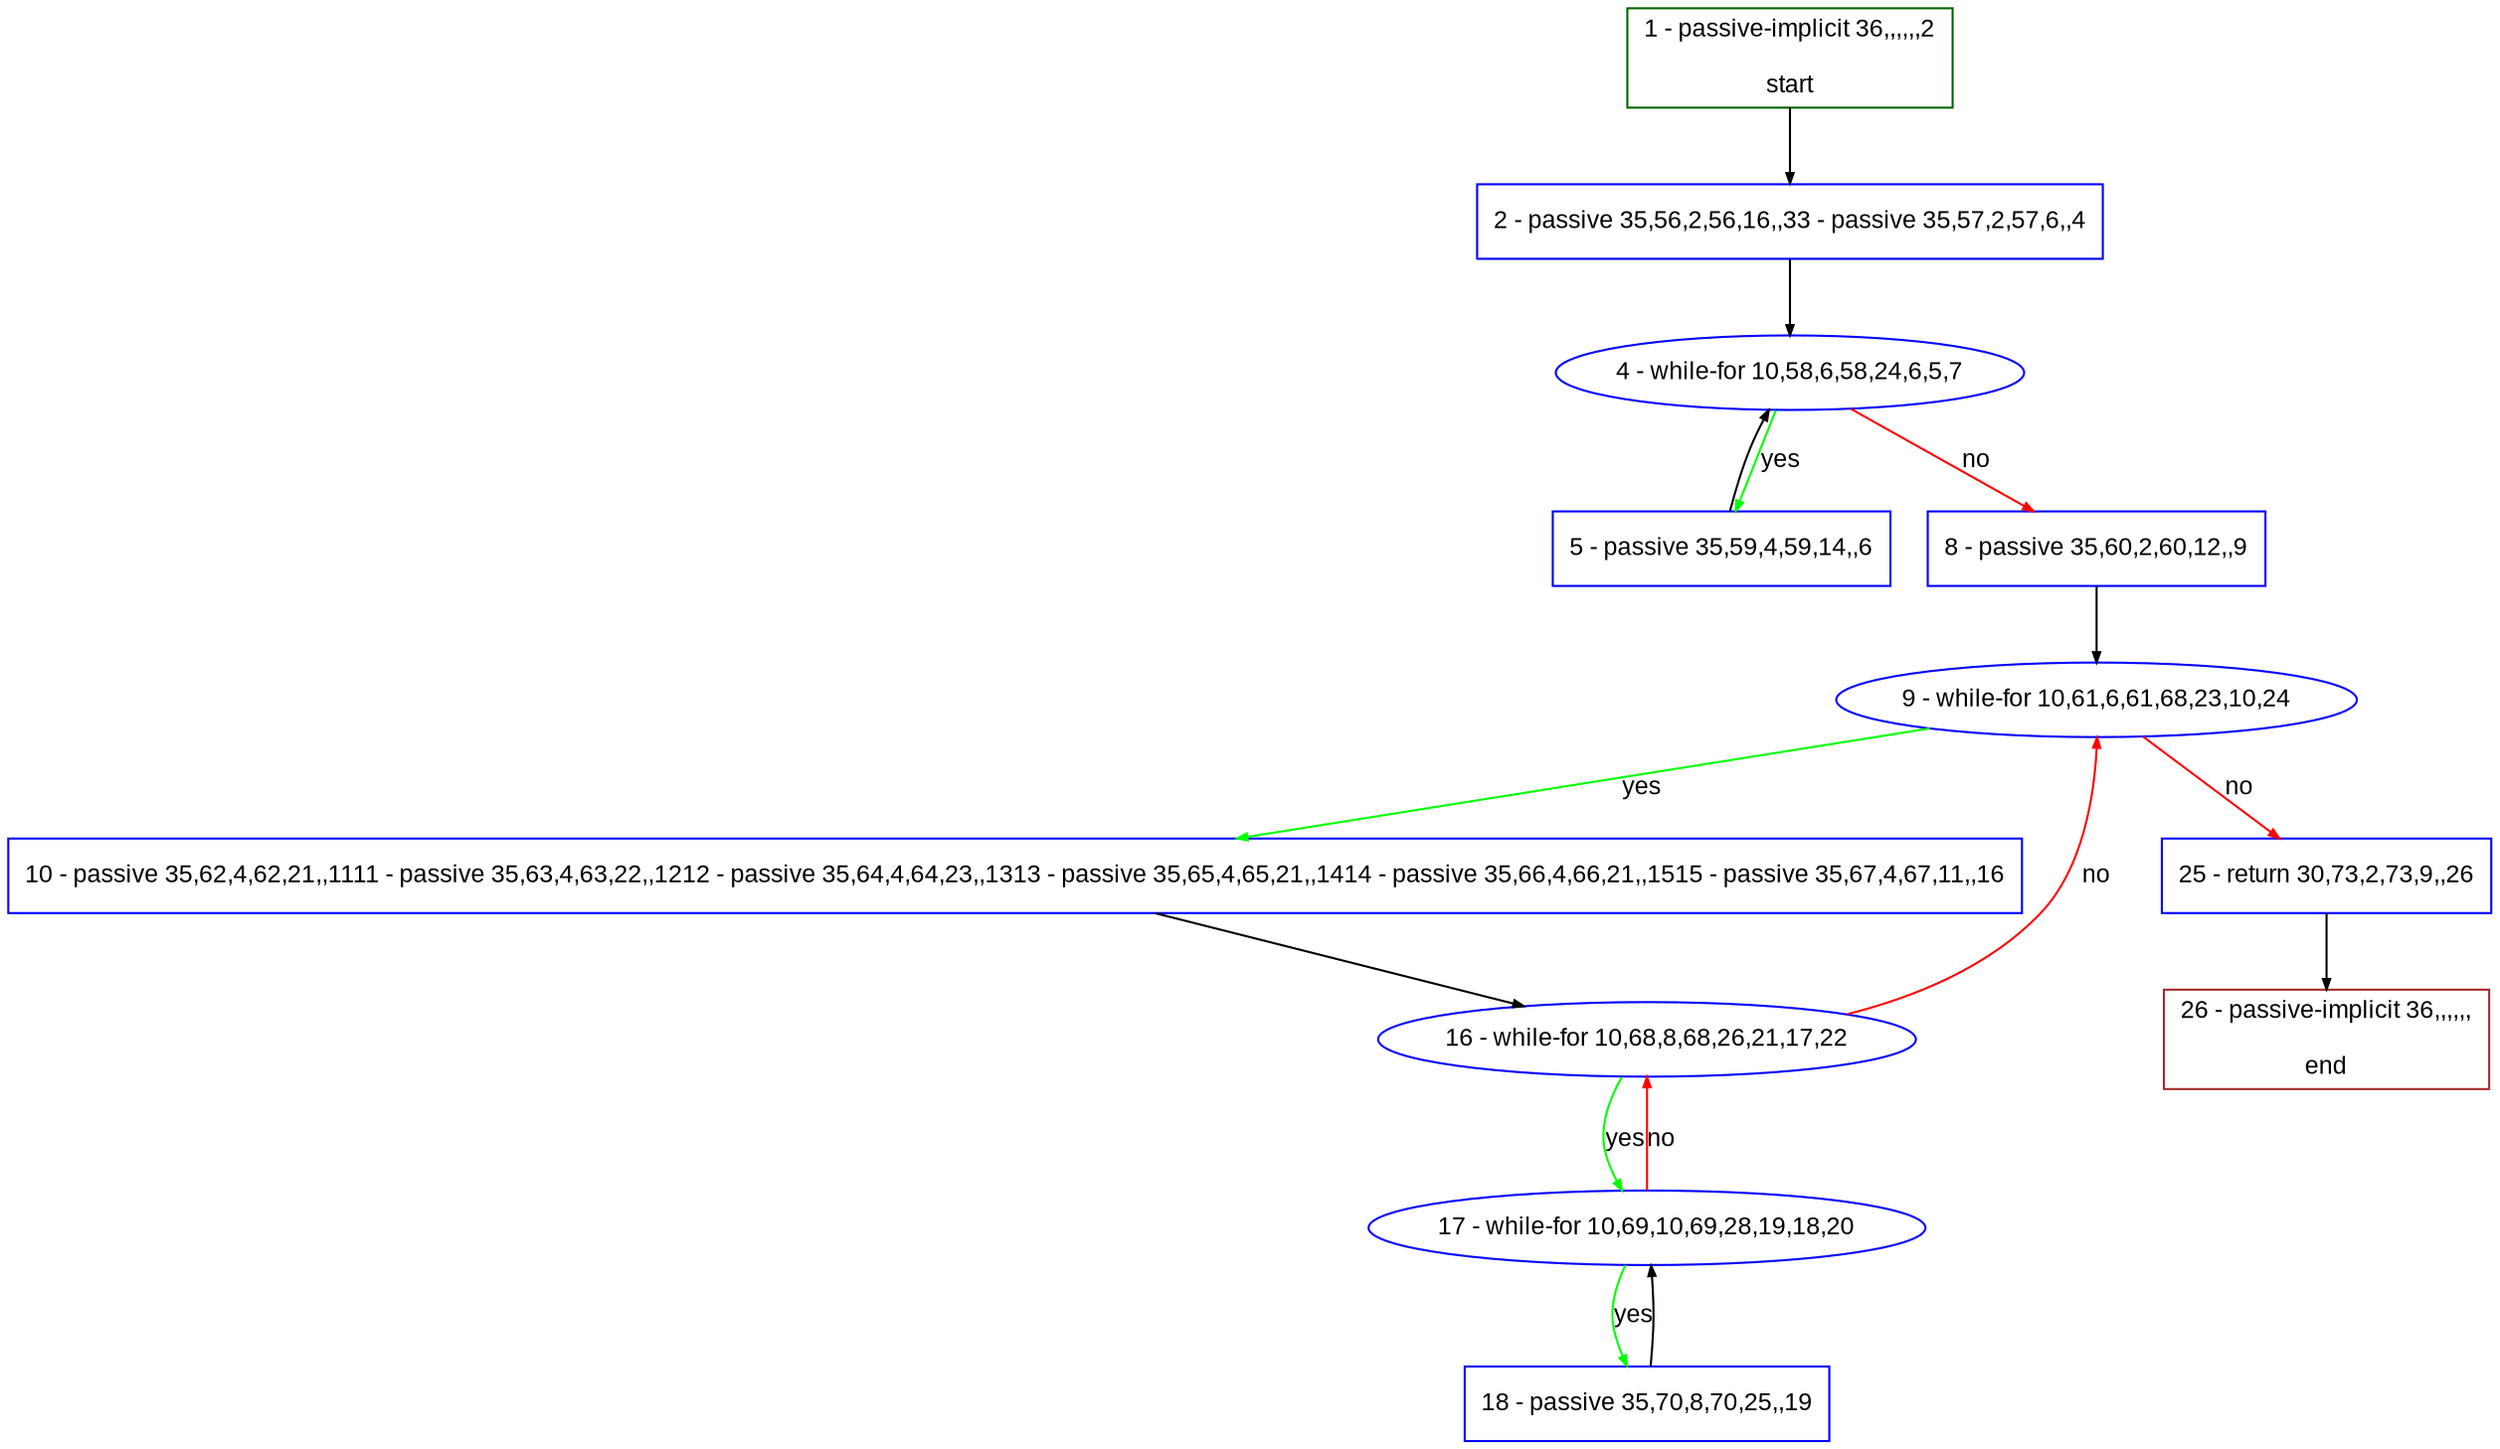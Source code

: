 digraph "" {
  graph [pack="true", label="", fontsize="12", packmode="clust", fontname="Arial", fillcolor="#FFFFCC", bgcolor="white", style="rounded,filled", compound="true"];
  node [node_initialized="no", label="", color="grey", fontsize="12", fillcolor="white", fontname="Arial", style="filled", shape="rectangle", compound="true", fixedsize="false"];
  edge [fontcolor="black", arrowhead="normal", arrowtail="none", arrowsize="0.5", ltail="", label="", color="black", fontsize="12", lhead="", fontname="Arial", dir="forward", compound="true"];
  __N1 [label="2 - passive 35,56,2,56,16,,33 - passive 35,57,2,57,6,,4", color="#0000ff", fillcolor="#ffffff", style="filled", shape="box"];
  __N2 [label="1 - passive-implicit 36,,,,,,2\n\nstart", color="#006400", fillcolor="#ffffff", style="filled", shape="box"];
  __N3 [label="4 - while-for 10,58,6,58,24,6,5,7", color="#0000ff", fillcolor="#ffffff", style="filled", shape="oval"];
  __N4 [label="5 - passive 35,59,4,59,14,,6", color="#0000ff", fillcolor="#ffffff", style="filled", shape="box"];
  __N5 [label="8 - passive 35,60,2,60,12,,9", color="#0000ff", fillcolor="#ffffff", style="filled", shape="box"];
  __N6 [label="9 - while-for 10,61,6,61,68,23,10,24", color="#0000ff", fillcolor="#ffffff", style="filled", shape="oval"];
  __N7 [label="10 - passive 35,62,4,62,21,,1111 - passive 35,63,4,63,22,,1212 - passive 35,64,4,64,23,,1313 - passive 35,65,4,65,21,,1414 - passive 35,66,4,66,21,,1515 - passive 35,67,4,67,11,,16", color="#0000ff", fillcolor="#ffffff", style="filled", shape="box"];
  __N8 [label="25 - return 30,73,2,73,9,,26", color="#0000ff", fillcolor="#ffffff", style="filled", shape="box"];
  __N9 [label="16 - while-for 10,68,8,68,26,21,17,22", color="#0000ff", fillcolor="#ffffff", style="filled", shape="oval"];
  __N10 [label="17 - while-for 10,69,10,69,28,19,18,20", color="#0000ff", fillcolor="#ffffff", style="filled", shape="oval"];
  __N11 [label="18 - passive 35,70,8,70,25,,19", color="#0000ff", fillcolor="#ffffff", style="filled", shape="box"];
  __N12 [label="26 - passive-implicit 36,,,,,,\n\nend", color="#a52a2a", fillcolor="#ffffff", style="filled", shape="box"];
  __N2 -> __N1 [arrowhead="normal", arrowtail="none", color="#000000", label="", dir="forward"];
  __N1 -> __N3 [arrowhead="normal", arrowtail="none", color="#000000", label="", dir="forward"];
  __N3 -> __N4 [arrowhead="normal", arrowtail="none", color="#00ff00", label="yes", dir="forward"];
  __N4 -> __N3 [arrowhead="normal", arrowtail="none", color="#000000", label="", dir="forward"];
  __N3 -> __N5 [arrowhead="normal", arrowtail="none", color="#ff0000", label="no", dir="forward"];
  __N5 -> __N6 [arrowhead="normal", arrowtail="none", color="#000000", label="", dir="forward"];
  __N6 -> __N7 [arrowhead="normal", arrowtail="none", color="#00ff00", label="yes", dir="forward"];
  __N6 -> __N8 [arrowhead="normal", arrowtail="none", color="#ff0000", label="no", dir="forward"];
  __N7 -> __N9 [arrowhead="normal", arrowtail="none", color="#000000", label="", dir="forward"];
  __N9 -> __N6 [arrowhead="normal", arrowtail="none", color="#ff0000", label="no", dir="forward"];
  __N9 -> __N10 [arrowhead="normal", arrowtail="none", color="#00ff00", label="yes", dir="forward"];
  __N10 -> __N9 [arrowhead="normal", arrowtail="none", color="#ff0000", label="no", dir="forward"];
  __N10 -> __N11 [arrowhead="normal", arrowtail="none", color="#00ff00", label="yes", dir="forward"];
  __N11 -> __N10 [arrowhead="normal", arrowtail="none", color="#000000", label="", dir="forward"];
  __N8 -> __N12 [arrowhead="normal", arrowtail="none", color="#000000", label="", dir="forward"];
}
